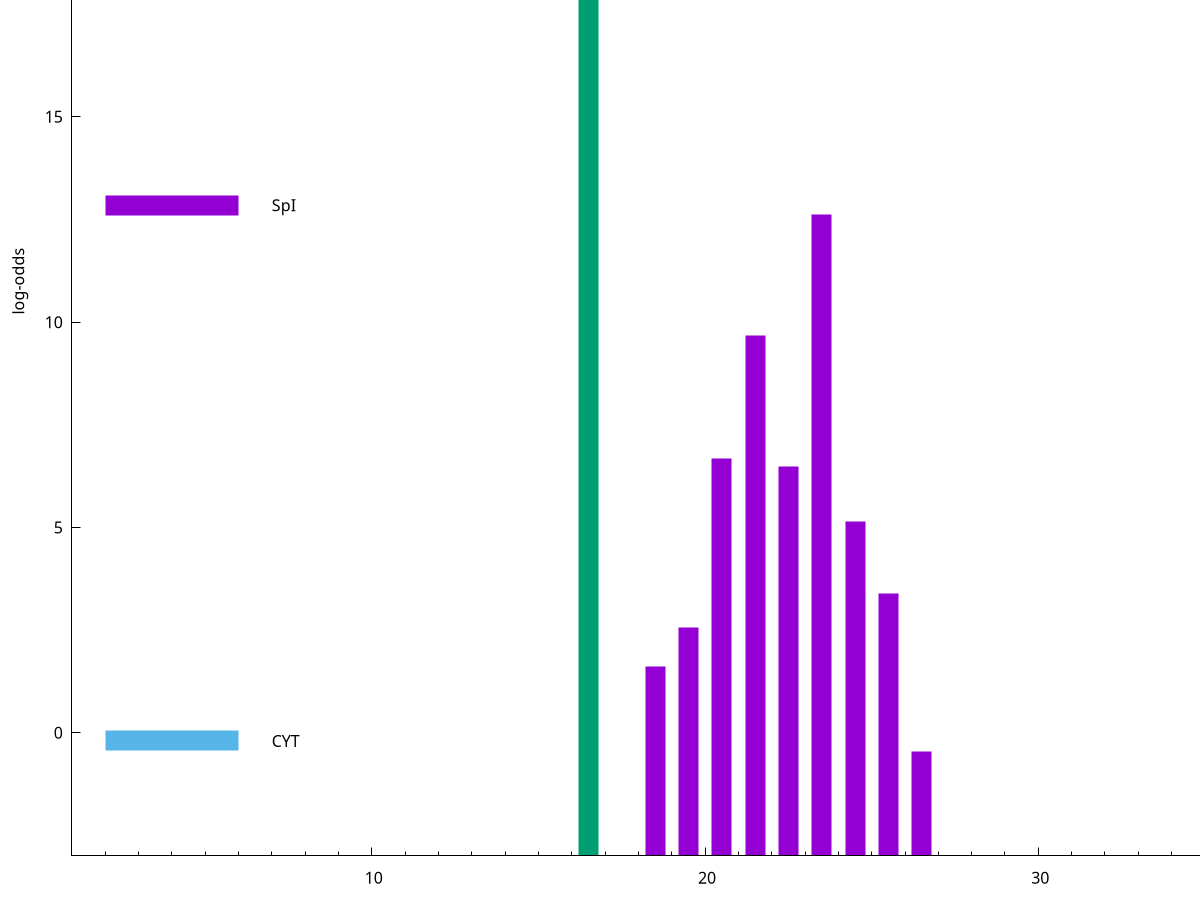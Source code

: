 set title "LipoP predictions for SRR5666398.gff"
set size 2., 1.4
set xrange [1:70] 
set mxtics 10
set yrange [-3:25]
set y2range [0:28]
set ylabel "log-odds"
set term postscript eps color solid "Helvetica" 30
set output "SRR5666398.gff6.eps"
set arrow from 2,20.5029 to 6,20.5029 nohead lt 2 lw 20
set label "SpII" at 7,20.5029
set arrow from 2,12.8478 to 6,12.8478 nohead lt 1 lw 20
set label "SpI" at 7,12.8478
set arrow from 2,-0.200913 to 6,-0.200913 nohead lt 3 lw 20
set label "CYT" at 7,-0.200913
set arrow from 2,20.5029 to 6,20.5029 nohead lt 2 lw 20
set label "SpII" at 7,20.5029
# NOTE: The scores below are the log-odds scores with the threshold
# NOTE: subtracted (a hack to make gnuplot make the histogram all
# NOTE: look nice).
plot "-" axes x1y2 title "" with impulses lt 2 lw 20, "-" axes x1y2 title "" with impulses lt 1 lw 20
16.500000 23.502900
e
23.500000 15.623300
21.500000 12.668850
20.500000 9.675000
22.500000 9.494730
24.500000 8.148890
25.500000 6.400700
19.500000 5.563770
18.500000 4.617320
26.500000 2.552729
e
exit
